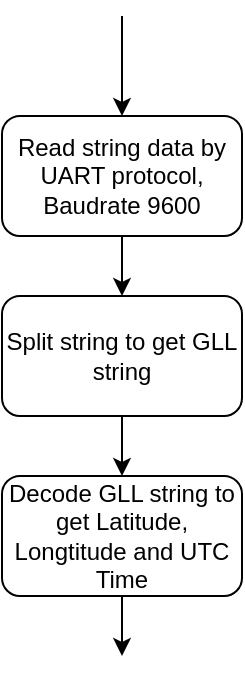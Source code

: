 <mxfile>
    <diagram id="CtttnYLi2JPBCCBqF9s6" name="Page-1">
        <mxGraphModel dx="992" dy="463" grid="1" gridSize="10" guides="1" tooltips="1" connect="1" arrows="1" fold="1" page="1" pageScale="1" pageWidth="850" pageHeight="1100" math="0" shadow="0">
            <root>
                <mxCell id="0"/>
                <mxCell id="1" parent="0"/>
                <mxCell id="4" value="" style="edgeStyle=none;html=1;" edge="1" parent="1" source="2" target="3">
                    <mxGeometry relative="1" as="geometry"/>
                </mxCell>
                <mxCell id="2" value="Read string data by UART protocol, Baudrate 9600" style="rounded=1;whiteSpace=wrap;html=1;" vertex="1" parent="1">
                    <mxGeometry x="330" y="140" width="120" height="60" as="geometry"/>
                </mxCell>
                <mxCell id="6" value="" style="edgeStyle=none;html=1;" edge="1" parent="1" source="3" target="5">
                    <mxGeometry relative="1" as="geometry"/>
                </mxCell>
                <mxCell id="3" value="Split string to get GLL string" style="whiteSpace=wrap;html=1;rounded=1;" vertex="1" parent="1">
                    <mxGeometry x="330" y="230" width="120" height="60" as="geometry"/>
                </mxCell>
                <mxCell id="7" style="edgeStyle=none;html=1;exitX=0.5;exitY=1;exitDx=0;exitDy=0;" edge="1" parent="1" source="5">
                    <mxGeometry relative="1" as="geometry">
                        <mxPoint x="390" y="410" as="targetPoint"/>
                    </mxGeometry>
                </mxCell>
                <mxCell id="5" value="Decode GLL string to get Latitude, Longtitude and UTC Time" style="whiteSpace=wrap;html=1;rounded=1;" vertex="1" parent="1">
                    <mxGeometry x="330" y="320" width="120" height="60" as="geometry"/>
                </mxCell>
                <mxCell id="8" value="" style="endArrow=classic;html=1;entryX=0.5;entryY=0;entryDx=0;entryDy=0;" edge="1" parent="1" target="2">
                    <mxGeometry width="50" height="50" relative="1" as="geometry">
                        <mxPoint x="390" y="90" as="sourcePoint"/>
                        <mxPoint x="380" y="50" as="targetPoint"/>
                    </mxGeometry>
                </mxCell>
            </root>
        </mxGraphModel>
    </diagram>
</mxfile>